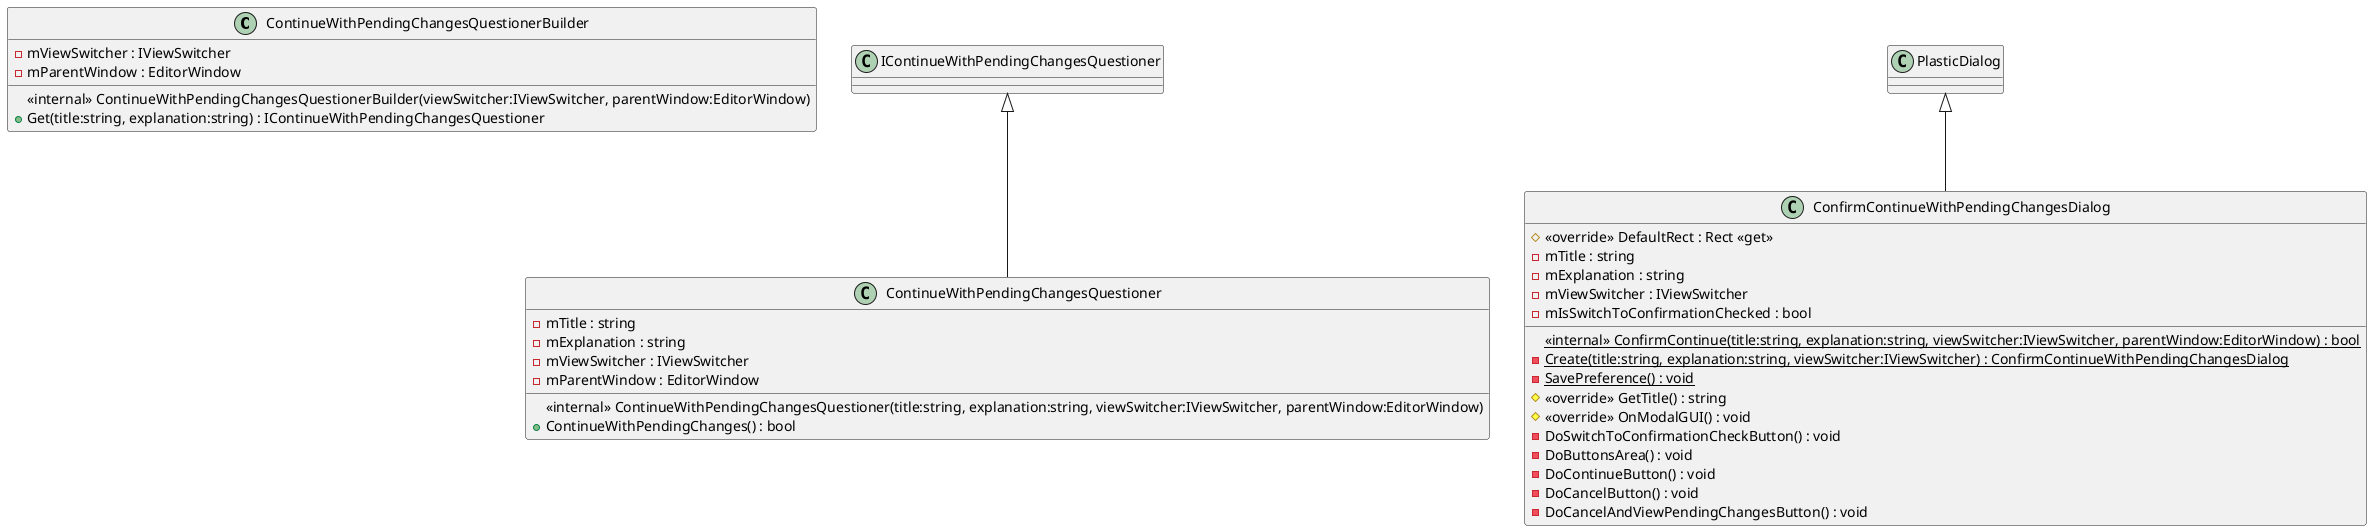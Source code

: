 @startuml
class ContinueWithPendingChangesQuestionerBuilder {
    <<internal>> ContinueWithPendingChangesQuestionerBuilder(viewSwitcher:IViewSwitcher, parentWindow:EditorWindow)
    + Get(title:string, explanation:string) : IContinueWithPendingChangesQuestioner
    - mViewSwitcher : IViewSwitcher
    - mParentWindow : EditorWindow
}
class ContinueWithPendingChangesQuestioner {
    <<internal>> ContinueWithPendingChangesQuestioner(title:string, explanation:string, viewSwitcher:IViewSwitcher, parentWindow:EditorWindow)
    + ContinueWithPendingChanges() : bool
    - mTitle : string
    - mExplanation : string
    - mViewSwitcher : IViewSwitcher
    - mParentWindow : EditorWindow
}
class ConfirmContinueWithPendingChangesDialog {
    # <<override>> DefaultRect : Rect <<get>>
    <<internal>> {static} ConfirmContinue(title:string, explanation:string, viewSwitcher:IViewSwitcher, parentWindow:EditorWindow) : bool
    {static} - Create(title:string, explanation:string, viewSwitcher:IViewSwitcher) : ConfirmContinueWithPendingChangesDialog
    {static} - SavePreference() : void
    # <<override>> GetTitle() : string
    # <<override>> OnModalGUI() : void
    - DoSwitchToConfirmationCheckButton() : void
    - DoButtonsArea() : void
    - DoContinueButton() : void
    - DoCancelButton() : void
    - DoCancelAndViewPendingChangesButton() : void
    - mTitle : string
    - mExplanation : string
    - mViewSwitcher : IViewSwitcher
    - mIsSwitchToConfirmationChecked : bool
}
IContinueWithPendingChangesQuestioner <|-- ContinueWithPendingChangesQuestioner
PlasticDialog <|-- ConfirmContinueWithPendingChangesDialog
@enduml
